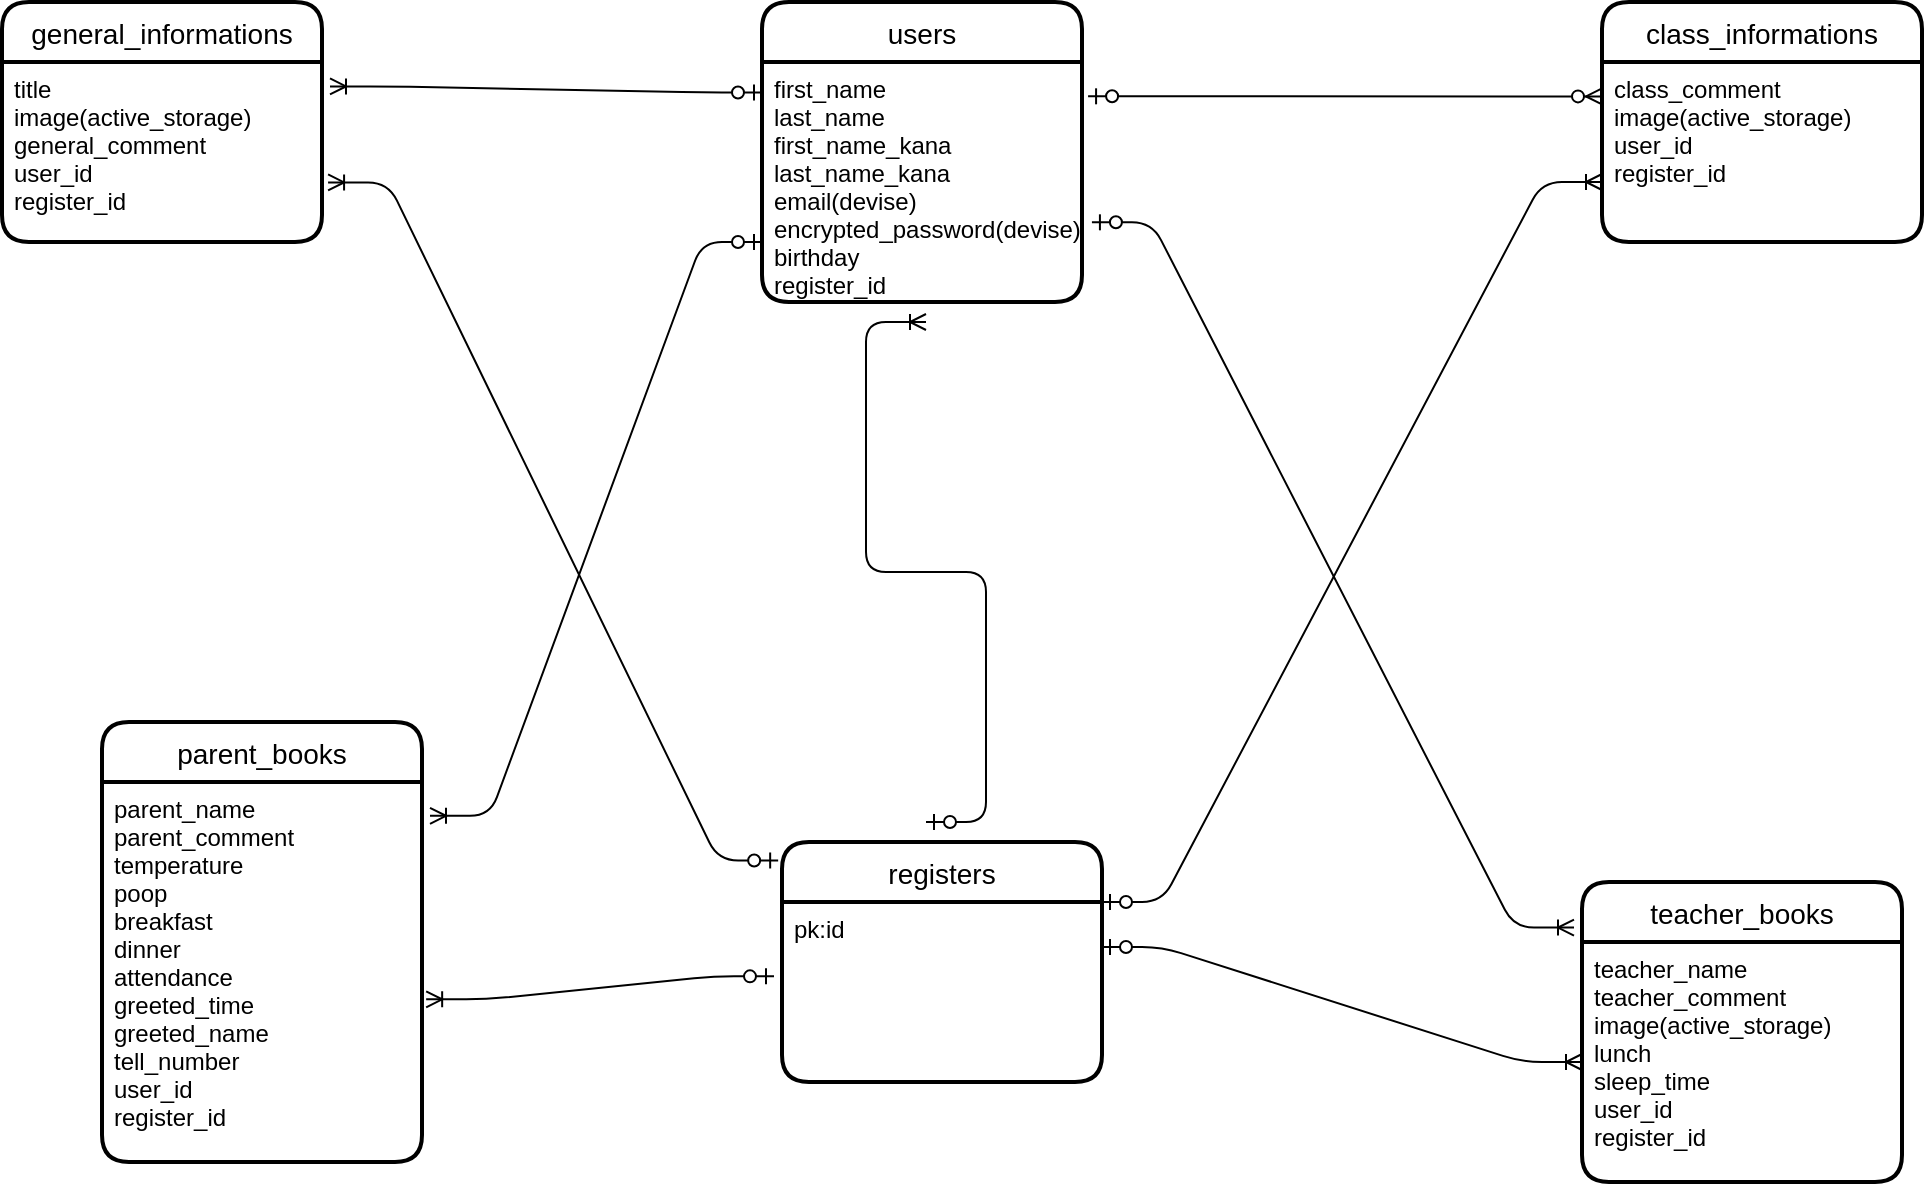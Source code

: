 <mxfile>
    <diagram id="ow9vEuK1xuUi988JZmgo" name="ページ1">
        <mxGraphModel dx="1257" dy="2029" grid="1" gridSize="10" guides="1" tooltips="1" connect="1" arrows="1" fold="1" page="1" pageScale="1" pageWidth="827" pageHeight="1169" math="0" shadow="0">
            <root>
                <mxCell id="0"/>
                <mxCell id="1" parent="0"/>
                <mxCell id="2" value="users" style="swimlane;childLayout=stackLayout;horizontal=1;startSize=30;horizontalStack=0;rounded=1;fontSize=14;fontStyle=0;strokeWidth=2;resizeParent=0;resizeLast=1;shadow=0;dashed=0;align=center;" parent="1" vertex="1">
                    <mxGeometry x="450" y="-300" width="160" height="150" as="geometry"/>
                </mxCell>
                <mxCell id="3" value="first_name&#10;last_name&#10;first_name_kana&#10;last_name_kana&#10;email(devise)&#10;encrypted_password(devise)&#10;birthday&#10;register_id" style="align=left;strokeColor=none;fillColor=none;spacingLeft=4;fontSize=12;verticalAlign=top;resizable=0;rotatable=0;part=1;" parent="2" vertex="1">
                    <mxGeometry y="30" width="160" height="120" as="geometry"/>
                </mxCell>
                <mxCell id="4" value="class_informations" style="swimlane;childLayout=stackLayout;horizontal=1;startSize=30;horizontalStack=0;rounded=1;fontSize=14;fontStyle=0;strokeWidth=2;resizeParent=0;resizeLast=1;shadow=0;dashed=0;align=center;" parent="1" vertex="1">
                    <mxGeometry x="870" y="-300" width="160" height="120" as="geometry"/>
                </mxCell>
                <mxCell id="5" value="class_comment&#10;image(active_storage)&#10;user_id&#10;register_id" style="align=left;strokeColor=none;fillColor=none;spacingLeft=4;fontSize=12;verticalAlign=top;resizable=0;rotatable=0;part=1;" parent="4" vertex="1">
                    <mxGeometry y="30" width="160" height="90" as="geometry"/>
                </mxCell>
                <mxCell id="6" value="general_informations" style="swimlane;childLayout=stackLayout;horizontal=1;startSize=30;horizontalStack=0;rounded=1;fontSize=14;fontStyle=0;strokeWidth=2;resizeParent=0;resizeLast=1;shadow=0;dashed=0;align=center;" parent="1" vertex="1">
                    <mxGeometry x="70" y="-300" width="160" height="120" as="geometry"/>
                </mxCell>
                <mxCell id="7" value="title&#10;image(active_storage)&#10;general_comment&#10;user_id&#10;register_id" style="align=left;strokeColor=none;fillColor=none;spacingLeft=4;fontSize=12;verticalAlign=top;resizable=0;rotatable=0;part=1;" parent="6" vertex="1">
                    <mxGeometry y="30" width="160" height="90" as="geometry"/>
                </mxCell>
                <mxCell id="8" value="parent_books" style="swimlane;childLayout=stackLayout;horizontal=1;startSize=30;horizontalStack=0;rounded=1;fontSize=14;fontStyle=0;strokeWidth=2;resizeParent=0;resizeLast=1;shadow=0;dashed=0;align=center;" parent="1" vertex="1">
                    <mxGeometry x="120" y="60" width="160" height="220" as="geometry"/>
                </mxCell>
                <mxCell id="9" value="parent_name&#10;parent_comment&#10;temperature&#10;poop&#10;breakfast&#10;dinner&#10;attendance&#10;greeted_time&#10;greeted_name&#10;tell_number&#10;user_id&#10;register_id" style="align=left;strokeColor=none;fillColor=none;spacingLeft=4;fontSize=12;verticalAlign=top;resizable=0;rotatable=0;part=1;" parent="8" vertex="1">
                    <mxGeometry y="30" width="160" height="190" as="geometry"/>
                </mxCell>
                <mxCell id="10" value="teacher_books" style="swimlane;childLayout=stackLayout;horizontal=1;startSize=30;horizontalStack=0;rounded=1;fontSize=14;fontStyle=0;strokeWidth=2;resizeParent=0;resizeLast=1;shadow=0;dashed=0;align=center;" parent="1" vertex="1">
                    <mxGeometry x="860" y="140" width="160" height="150" as="geometry"/>
                </mxCell>
                <mxCell id="11" value="teacher_name&#10;teacher_comment&#10;image(active_storage)&#10;lunch&#10;sleep_time&#10;user_id&#10;register_id" style="align=left;strokeColor=none;fillColor=none;spacingLeft=4;fontSize=12;verticalAlign=top;resizable=0;rotatable=0;part=1;" parent="10" vertex="1">
                    <mxGeometry y="30" width="160" height="120" as="geometry"/>
                </mxCell>
                <mxCell id="12" value="registers" style="swimlane;childLayout=stackLayout;horizontal=1;startSize=30;horizontalStack=0;rounded=1;fontSize=14;fontStyle=0;strokeWidth=2;resizeParent=0;resizeLast=1;shadow=0;dashed=0;align=center;" parent="1" vertex="1">
                    <mxGeometry x="460" y="120" width="160" height="120" as="geometry"/>
                </mxCell>
                <mxCell id="13" value="pk:id" style="align=left;strokeColor=none;fillColor=none;spacingLeft=4;fontSize=12;verticalAlign=top;resizable=0;rotatable=0;part=1;" parent="12" vertex="1">
                    <mxGeometry y="30" width="160" height="90" as="geometry"/>
                </mxCell>
                <mxCell id="Xw0-SUKqDhQXrIOrKUTT-13" value="" style="edgeStyle=entityRelationEdgeStyle;fontSize=12;html=1;endArrow=ERzeroToMany;startArrow=ERzeroToOne;exitX=1.019;exitY=0.143;exitDx=0;exitDy=0;entryX=0;entryY=0.191;entryDx=0;entryDy=0;exitPerimeter=0;entryPerimeter=0;" parent="1" source="3" target="5" edge="1">
                    <mxGeometry width="100" height="100" relative="1" as="geometry">
                        <mxPoint x="1075" y="-120" as="sourcePoint"/>
                        <mxPoint x="1130" y="-210" as="targetPoint"/>
                    </mxGeometry>
                </mxCell>
                <mxCell id="Xw0-SUKqDhQXrIOrKUTT-16" value="" style="edgeStyle=entityRelationEdgeStyle;fontSize=12;html=1;endArrow=ERoneToMany;startArrow=ERzeroToOne;exitX=0;exitY=0.127;exitDx=0;exitDy=0;entryX=1.025;entryY=0.136;entryDx=0;entryDy=0;entryPerimeter=0;exitPerimeter=0;" parent="1" source="3" target="7" edge="1">
                    <mxGeometry width="100" height="100" relative="1" as="geometry">
                        <mxPoint x="220" y="-160" as="sourcePoint"/>
                        <mxPoint x="310" y="-260" as="targetPoint"/>
                    </mxGeometry>
                </mxCell>
                <mxCell id="Xw0-SUKqDhQXrIOrKUTT-17" value="" style="edgeStyle=entityRelationEdgeStyle;fontSize=12;html=1;endArrow=ERoneToMany;startArrow=ERzeroToOne;exitX=0;exitY=0.75;exitDx=0;exitDy=0;entryX=1.025;entryY=0.089;entryDx=0;entryDy=0;entryPerimeter=0;" parent="1" source="3" target="9" edge="1">
                    <mxGeometry width="100" height="100" relative="1" as="geometry">
                        <mxPoint x="140" y="350" as="sourcePoint"/>
                        <mxPoint x="320" y="140" as="targetPoint"/>
                    </mxGeometry>
                </mxCell>
                <mxCell id="Xw0-SUKqDhQXrIOrKUTT-19" value="" style="edgeStyle=entityRelationEdgeStyle;fontSize=12;html=1;endArrow=ERoneToMany;startArrow=ERzeroToOne;entryX=-0.025;entryY=0.152;entryDx=0;entryDy=0;exitX=1.031;exitY=0.668;exitDx=0;exitDy=0;exitPerimeter=0;entryPerimeter=0;" parent="1" source="3" target="10" edge="1">
                    <mxGeometry width="100" height="100" relative="1" as="geometry">
                        <mxPoint x="680" y="30" as="sourcePoint"/>
                        <mxPoint x="780" y="-70" as="targetPoint"/>
                    </mxGeometry>
                </mxCell>
                <mxCell id="Xw0-SUKqDhQXrIOrKUTT-20" value="" style="edgeStyle=entityRelationEdgeStyle;fontSize=12;html=1;endArrow=ERoneToMany;startArrow=ERzeroToOne;entryX=1.013;entryY=0.572;entryDx=0;entryDy=0;entryPerimeter=0;exitX=-0.025;exitY=0.413;exitDx=0;exitDy=0;exitPerimeter=0;" parent="1" source="13" target="9" edge="1">
                    <mxGeometry width="100" height="100" relative="1" as="geometry">
                        <mxPoint x="430" y="250" as="sourcePoint"/>
                        <mxPoint x="530" y="150" as="targetPoint"/>
                    </mxGeometry>
                </mxCell>
                <mxCell id="Xw0-SUKqDhQXrIOrKUTT-21" value="" style="edgeStyle=entityRelationEdgeStyle;fontSize=12;html=1;endArrow=ERoneToMany;startArrow=ERzeroToOne;entryX=0;entryY=0.5;entryDx=0;entryDy=0;exitX=1;exitY=0.25;exitDx=0;exitDy=0;" parent="1" source="13" target="11" edge="1">
                    <mxGeometry width="100" height="100" relative="1" as="geometry">
                        <mxPoint x="620" y="80" as="sourcePoint"/>
                        <mxPoint x="720" y="-20" as="targetPoint"/>
                    </mxGeometry>
                </mxCell>
                <mxCell id="Xw0-SUKqDhQXrIOrKUTT-23" value="" style="edgeStyle=entityRelationEdgeStyle;fontSize=12;html=1;endArrow=ERoneToMany;startArrow=ERzeroToOne;" parent="1" edge="1">
                    <mxGeometry width="100" height="100" relative="1" as="geometry">
                        <mxPoint x="532" y="110" as="sourcePoint"/>
                        <mxPoint x="532" y="-140" as="targetPoint"/>
                    </mxGeometry>
                </mxCell>
                <mxCell id="Xw0-SUKqDhQXrIOrKUTT-27" value="" style="edgeStyle=entityRelationEdgeStyle;fontSize=12;html=1;endArrow=ERoneToMany;startArrow=ERzeroToOne;entryX=0;entryY=0.75;entryDx=0;entryDy=0;" parent="1" target="4" edge="1">
                    <mxGeometry width="100" height="100" relative="1" as="geometry">
                        <mxPoint x="620" y="150" as="sourcePoint"/>
                        <mxPoint x="720" y="50" as="targetPoint"/>
                    </mxGeometry>
                </mxCell>
                <mxCell id="Xw0-SUKqDhQXrIOrKUTT-28" value="" style="edgeStyle=entityRelationEdgeStyle;fontSize=12;html=1;endArrow=ERoneToMany;startArrow=ERzeroToOne;entryX=1.019;entryY=0.669;entryDx=0;entryDy=0;entryPerimeter=0;exitX=-0.012;exitY=0.077;exitDx=0;exitDy=0;exitPerimeter=0;" parent="1" source="12" target="7" edge="1">
                    <mxGeometry width="100" height="100" relative="1" as="geometry">
                        <mxPoint x="450" y="160" as="sourcePoint"/>
                        <mxPoint x="550" y="60" as="targetPoint"/>
                    </mxGeometry>
                </mxCell>
            </root>
        </mxGraphModel>
    </diagram>
    <diagram id="FzUJiUGST6o8CMUnqs-i" name="ページ2">
        <mxGraphModel dx="2084" dy="860" grid="1" gridSize="10" guides="1" tooltips="1" connect="1" arrows="1" fold="1" page="1" pageScale="1" pageWidth="827" pageHeight="1169" math="0" shadow="0">
            <root>
                <mxCell id="683ug9QWsK8Xo4PXzmN4-0"/>
                <mxCell id="683ug9QWsK8Xo4PXzmN4-1" parent="683ug9QWsK8Xo4PXzmN4-0"/>
                <mxCell id="683ug9QWsK8Xo4PXzmN4-2" value="クラス名簿" style="whiteSpace=wrap;html=1;align=center;" vertex="1" parent="683ug9QWsK8Xo4PXzmN4-1">
                    <mxGeometry x="340" y="350" width="100" height="40" as="geometry"/>
                </mxCell>
                <mxCell id="683ug9QWsK8Xo4PXzmN4-5" value="全体のお知らせ&lt;br&gt;一覧&lt;br&gt;（新規投稿・詳細）" style="whiteSpace=wrap;html=1;align=center;" vertex="1" parent="683ug9QWsK8Xo4PXzmN4-1">
                    <mxGeometry x="177" y="340" width="126" height="60" as="geometry"/>
                </mxCell>
                <mxCell id="683ug9QWsK8Xo4PXzmN4-8" value="サインイン/ログイン" style="whiteSpace=wrap;html=1;align=center;" vertex="1" parent="683ug9QWsK8Xo4PXzmN4-1">
                    <mxGeometry x="315" y="130" width="150" height="40" as="geometry"/>
                </mxCell>
                <mxCell id="683ug9QWsK8Xo4PXzmN4-9" value="親連絡帳&lt;br&gt;一覧&lt;br&gt;（新規・詳細）" style="whiteSpace=wrap;html=1;align=center;" vertex="1" parent="683ug9QWsK8Xo4PXzmN4-1">
                    <mxGeometry x="190" y="490" width="100" height="40" as="geometry"/>
                </mxCell>
                <mxCell id="683ug9QWsK8Xo4PXzmN4-10" value="先生連絡帳&lt;br&gt;一覧&lt;br&gt;（新規・詳細）" style="whiteSpace=wrap;html=1;align=center;" vertex="1" parent="683ug9QWsK8Xo4PXzmN4-1">
                    <mxGeometry x="480" y="490" width="100" height="40" as="geometry"/>
                </mxCell>
                <mxCell id="683ug9QWsK8Xo4PXzmN4-13" value="クラス出来事&lt;br&gt;一覧&lt;br&gt;（新規・詳細）" style="whiteSpace=wrap;html=1;align=center;" vertex="1" parent="683ug9QWsK8Xo4PXzmN4-1">
                    <mxGeometry x="480" y="350" width="100" height="40" as="geometry"/>
                </mxCell>
                <mxCell id="683ug9QWsK8Xo4PXzmN4-15" value="クラス出来事&lt;br&gt;詳細&lt;br&gt;（編集・削除）" style="whiteSpace=wrap;html=1;align=center;" vertex="1" parent="683ug9QWsK8Xo4PXzmN4-1">
                    <mxGeometry x="610" y="390" width="100" height="40" as="geometry"/>
                </mxCell>
                <mxCell id="683ug9QWsK8Xo4PXzmN4-17" value="クラス出来事&lt;br&gt;新規投稿" style="whiteSpace=wrap;html=1;align=center;" vertex="1" parent="683ug9QWsK8Xo4PXzmN4-1">
                    <mxGeometry x="610" y="330" width="100" height="40" as="geometry"/>
                </mxCell>
                <mxCell id="683ug9QWsK8Xo4PXzmN4-18" value="クラス出来事&lt;br&gt;編集" style="whiteSpace=wrap;html=1;align=center;" vertex="1" parent="683ug9QWsK8Xo4PXzmN4-1">
                    <mxGeometry x="750" y="390" width="100" height="40" as="geometry"/>
                </mxCell>
                <mxCell id="683ug9QWsK8Xo4PXzmN4-20" value="全体お知らせ&lt;br&gt;新規投稿" style="whiteSpace=wrap;html=1;align=center;" vertex="1" parent="683ug9QWsK8Xo4PXzmN4-1">
                    <mxGeometry x="20" y="310" width="100" height="40" as="geometry"/>
                </mxCell>
                <mxCell id="683ug9QWsK8Xo4PXzmN4-21" value="全体お知らせ&lt;br&gt;詳細&lt;br&gt;（編集・削除）" style="whiteSpace=wrap;html=1;align=center;" vertex="1" parent="683ug9QWsK8Xo4PXzmN4-1">
                    <mxGeometry x="20" y="380" width="100" height="40" as="geometry"/>
                </mxCell>
                <mxCell id="683ug9QWsK8Xo4PXzmN4-22" value="全体お知らせ&lt;br&gt;編集" style="whiteSpace=wrap;html=1;align=center;" vertex="1" parent="683ug9QWsK8Xo4PXzmN4-1">
                    <mxGeometry x="-140" y="380" width="100" height="40" as="geometry"/>
                </mxCell>
                <mxCell id="683ug9QWsK8Xo4PXzmN4-24" value="親連絡帳&lt;br&gt;新規投稿" style="whiteSpace=wrap;html=1;align=center;" vertex="1" parent="683ug9QWsK8Xo4PXzmN4-1">
                    <mxGeometry x="120" y="565" width="100" height="40" as="geometry"/>
                </mxCell>
                <mxCell id="683ug9QWsK8Xo4PXzmN4-25" value="親連絡帳&lt;br&gt;詳細&lt;br&gt;（編集・削除）" style="whiteSpace=wrap;html=1;align=center;" vertex="1" parent="683ug9QWsK8Xo4PXzmN4-1">
                    <mxGeometry x="270" y="565" width="100" height="40" as="geometry"/>
                </mxCell>
                <mxCell id="683ug9QWsK8Xo4PXzmN4-26" value="親連絡帳&lt;br&gt;編集" style="whiteSpace=wrap;html=1;align=center;" vertex="1" parent="683ug9QWsK8Xo4PXzmN4-1">
                    <mxGeometry x="270" y="650" width="100" height="40" as="geometry"/>
                </mxCell>
                <mxCell id="683ug9QWsK8Xo4PXzmN4-27" value="先生連絡帳&lt;br&gt;詳細&lt;br&gt;（編集・削除）" style="whiteSpace=wrap;html=1;align=center;" vertex="1" parent="683ug9QWsK8Xo4PXzmN4-1">
                    <mxGeometry x="550" y="565" width="100" height="40" as="geometry"/>
                </mxCell>
                <mxCell id="683ug9QWsK8Xo4PXzmN4-28" value="先生連絡帳&lt;br&gt;新規投稿" style="whiteSpace=wrap;html=1;align=center;" vertex="1" parent="683ug9QWsK8Xo4PXzmN4-1">
                    <mxGeometry x="430" y="565" width="100" height="40" as="geometry"/>
                </mxCell>
                <mxCell id="683ug9QWsK8Xo4PXzmN4-29" value="先生連絡帳&lt;br&gt;編集" style="whiteSpace=wrap;html=1;align=center;" vertex="1" parent="683ug9QWsK8Xo4PXzmN4-1">
                    <mxGeometry x="550" y="650" width="100" height="40" as="geometry"/>
                </mxCell>
                <mxCell id="683ug9QWsK8Xo4PXzmN4-33" value="" style="endArrow=classic;startArrow=classic;html=1;entryX=0.547;entryY=1.11;entryDx=0;entryDy=0;entryPerimeter=0;exitX=0.59;exitY=-0.09;exitDx=0;exitDy=0;exitPerimeter=0;" edge="1" parent="683ug9QWsK8Xo4PXzmN4-1" source="683ug9QWsK8Xo4PXzmN4-2" target="683ug9QWsK8Xo4PXzmN4-8">
                    <mxGeometry width="50" height="50" relative="1" as="geometry">
                        <mxPoint x="389" y="340" as="sourcePoint"/>
                        <mxPoint x="439" y="290" as="targetPoint"/>
                    </mxGeometry>
                </mxCell>
                <mxCell id="683ug9QWsK8Xo4PXzmN4-34" value="" style="endArrow=classic;startArrow=classic;html=1;entryX=1;entryY=0.5;entryDx=0;entryDy=0;exitX=0;exitY=0.5;exitDx=0;exitDy=0;" edge="1" parent="683ug9QWsK8Xo4PXzmN4-1" source="683ug9QWsK8Xo4PXzmN4-2" target="683ug9QWsK8Xo4PXzmN4-5">
                    <mxGeometry width="50" height="50" relative="1" as="geometry">
                        <mxPoint x="460" y="500" as="sourcePoint"/>
                        <mxPoint x="510" y="450" as="targetPoint"/>
                    </mxGeometry>
                </mxCell>
                <mxCell id="683ug9QWsK8Xo4PXzmN4-35" value="" style="endArrow=classic;startArrow=classic;html=1;exitX=1;exitY=0.5;exitDx=0;exitDy=0;" edge="1" parent="683ug9QWsK8Xo4PXzmN4-1" source="683ug9QWsK8Xo4PXzmN4-20">
                    <mxGeometry width="50" height="50" relative="1" as="geometry">
                        <mxPoint x="460" y="500" as="sourcePoint"/>
                        <mxPoint x="170" y="360" as="targetPoint"/>
                    </mxGeometry>
                </mxCell>
                <mxCell id="683ug9QWsK8Xo4PXzmN4-37" value="" style="endArrow=classic;startArrow=classic;html=1;exitX=1;exitY=0.5;exitDx=0;exitDy=0;" edge="1" parent="683ug9QWsK8Xo4PXzmN4-1" source="683ug9QWsK8Xo4PXzmN4-21">
                    <mxGeometry width="50" height="50" relative="1" as="geometry">
                        <mxPoint x="180" y="440" as="sourcePoint"/>
                        <mxPoint x="170" y="380" as="targetPoint"/>
                    </mxGeometry>
                </mxCell>
                <mxCell id="683ug9QWsK8Xo4PXzmN4-38" value="" style="endArrow=classic;html=1;exitX=0;exitY=0.5;exitDx=0;exitDy=0;entryX=1;entryY=0.5;entryDx=0;entryDy=0;" edge="1" parent="683ug9QWsK8Xo4PXzmN4-1" source="683ug9QWsK8Xo4PXzmN4-21" target="683ug9QWsK8Xo4PXzmN4-22">
                    <mxGeometry width="50" height="50" relative="1" as="geometry">
                        <mxPoint x="460" y="500" as="sourcePoint"/>
                        <mxPoint x="510" y="450" as="targetPoint"/>
                    </mxGeometry>
                </mxCell>
                <mxCell id="683ug9QWsK8Xo4PXzmN4-39" value="" style="endArrow=classic;startArrow=classic;html=1;entryX=1;entryY=0.5;entryDx=0;entryDy=0;exitX=0;exitY=0.5;exitDx=0;exitDy=0;" edge="1" parent="683ug9QWsK8Xo4PXzmN4-1" source="683ug9QWsK8Xo4PXzmN4-13" target="683ug9QWsK8Xo4PXzmN4-2">
                    <mxGeometry width="50" height="50" relative="1" as="geometry">
                        <mxPoint x="450" y="400" as="sourcePoint"/>
                        <mxPoint x="413" y="400" as="targetPoint"/>
                    </mxGeometry>
                </mxCell>
                <mxCell id="683ug9QWsK8Xo4PXzmN4-40" value="" style="endArrow=classic;startArrow=classic;html=1;entryX=1;entryY=0.5;entryDx=0;entryDy=0;exitX=0;exitY=0.5;exitDx=0;exitDy=0;" edge="1" parent="683ug9QWsK8Xo4PXzmN4-1" source="683ug9QWsK8Xo4PXzmN4-17" target="683ug9QWsK8Xo4PXzmN4-13">
                    <mxGeometry width="50" height="50" relative="1" as="geometry">
                        <mxPoint x="590" y="340" as="sourcePoint"/>
                        <mxPoint x="553" y="340" as="targetPoint"/>
                    </mxGeometry>
                </mxCell>
                <mxCell id="683ug9QWsK8Xo4PXzmN4-41" value="" style="endArrow=classic;startArrow=classic;html=1;entryX=1;entryY=0.75;entryDx=0;entryDy=0;exitX=0;exitY=0.5;exitDx=0;exitDy=0;" edge="1" parent="683ug9QWsK8Xo4PXzmN4-1" source="683ug9QWsK8Xo4PXzmN4-15" target="683ug9QWsK8Xo4PXzmN4-13">
                    <mxGeometry width="50" height="50" relative="1" as="geometry">
                        <mxPoint x="580" y="410" as="sourcePoint"/>
                        <mxPoint x="543" y="410" as="targetPoint"/>
                    </mxGeometry>
                </mxCell>
                <mxCell id="683ug9QWsK8Xo4PXzmN4-42" value="" style="endArrow=classic;html=1;exitX=1;exitY=0.5;exitDx=0;exitDy=0;entryX=0;entryY=0.5;entryDx=0;entryDy=0;" edge="1" parent="683ug9QWsK8Xo4PXzmN4-1" source="683ug9QWsK8Xo4PXzmN4-15" target="683ug9QWsK8Xo4PXzmN4-18">
                    <mxGeometry width="50" height="50" relative="1" as="geometry">
                        <mxPoint x="710" y="480" as="sourcePoint"/>
                        <mxPoint x="650" y="480" as="targetPoint"/>
                    </mxGeometry>
                </mxCell>
                <mxCell id="683ug9QWsK8Xo4PXzmN4-43" value="" style="endArrow=classic;startArrow=classic;html=1;entryX=0.5;entryY=1;entryDx=0;entryDy=0;exitX=1;exitY=0;exitDx=0;exitDy=0;" edge="1" parent="683ug9QWsK8Xo4PXzmN4-1" source="683ug9QWsK8Xo4PXzmN4-9" target="683ug9QWsK8Xo4PXzmN4-2">
                    <mxGeometry width="50" height="50" relative="1" as="geometry">
                        <mxPoint x="320" y="480" as="sourcePoint"/>
                        <mxPoint x="318.05" y="308" as="targetPoint"/>
                    </mxGeometry>
                </mxCell>
                <mxCell id="683ug9QWsK8Xo4PXzmN4-44" value="" style="endArrow=classic;startArrow=classic;html=1;" edge="1" parent="683ug9QWsK8Xo4PXzmN4-1">
                    <mxGeometry width="50" height="50" relative="1" as="geometry">
                        <mxPoint x="500" y="480" as="sourcePoint"/>
                        <mxPoint x="410" y="400" as="targetPoint"/>
                    </mxGeometry>
                </mxCell>
                <mxCell id="683ug9QWsK8Xo4PXzmN4-45" value="" style="endArrow=classic;startArrow=classic;html=1;exitX=0.5;exitY=0;exitDx=0;exitDy=0;entryX=0.33;entryY=1.06;entryDx=0;entryDy=0;entryPerimeter=0;" edge="1" parent="683ug9QWsK8Xo4PXzmN4-1" source="683ug9QWsK8Xo4PXzmN4-24" target="683ug9QWsK8Xo4PXzmN4-9">
                    <mxGeometry width="50" height="50" relative="1" as="geometry">
                        <mxPoint x="220" y="580" as="sourcePoint"/>
                        <mxPoint x="230" y="540" as="targetPoint"/>
                    </mxGeometry>
                </mxCell>
                <mxCell id="683ug9QWsK8Xo4PXzmN4-46" value="" style="endArrow=classic;html=1;exitX=0.5;exitY=1;exitDx=0;exitDy=0;" edge="1" parent="683ug9QWsK8Xo4PXzmN4-1" source="683ug9QWsK8Xo4PXzmN4-22">
                    <mxGeometry width="50" height="50" relative="1" as="geometry">
                        <mxPoint x="-70" y="480" as="sourcePoint"/>
                        <mxPoint x="210" y="410" as="targetPoint"/>
                        <Array as="points">
                            <mxPoint x="-90" y="490"/>
                            <mxPoint x="100" y="490"/>
                        </Array>
                    </mxGeometry>
                </mxCell>
                <mxCell id="683ug9QWsK8Xo4PXzmN4-48" value="" style="endArrow=classic;startArrow=classic;html=1;entryX=0.63;entryY=1.085;entryDx=0;entryDy=0;entryPerimeter=0;" edge="1" parent="683ug9QWsK8Xo4PXzmN4-1" target="683ug9QWsK8Xo4PXzmN4-9">
                    <mxGeometry width="50" height="50" relative="1" as="geometry">
                        <mxPoint x="320" y="560" as="sourcePoint"/>
                        <mxPoint x="313" y="507.4" as="targetPoint"/>
                    </mxGeometry>
                </mxCell>
                <mxCell id="683ug9QWsK8Xo4PXzmN4-49" value="" style="endArrow=classic;html=1;exitX=0.5;exitY=1;exitDx=0;exitDy=0;entryX=0.5;entryY=0;entryDx=0;entryDy=0;" edge="1" parent="683ug9QWsK8Xo4PXzmN4-1" source="683ug9QWsK8Xo4PXzmN4-25" target="683ug9QWsK8Xo4PXzmN4-26">
                    <mxGeometry width="50" height="50" relative="1" as="geometry">
                        <mxPoint x="220" y="710" as="sourcePoint"/>
                        <mxPoint x="160" y="710" as="targetPoint"/>
                    </mxGeometry>
                </mxCell>
                <mxCell id="683ug9QWsK8Xo4PXzmN4-50" value="" style="endArrow=classic;html=1;exitX=1;exitY=0.5;exitDx=0;exitDy=0;entryX=1;entryY=0.5;entryDx=0;entryDy=0;" edge="1" parent="683ug9QWsK8Xo4PXzmN4-1" source="683ug9QWsK8Xo4PXzmN4-26" target="683ug9QWsK8Xo4PXzmN4-9">
                    <mxGeometry width="50" height="50" relative="1" as="geometry">
                        <mxPoint x="300" y="750" as="sourcePoint"/>
                        <mxPoint x="300" y="510" as="targetPoint"/>
                        <Array as="points">
                            <mxPoint x="390" y="570"/>
                        </Array>
                    </mxGeometry>
                </mxCell>
                <mxCell id="683ug9QWsK8Xo4PXzmN4-51" value="" style="endArrow=classic;html=1;exitX=0.5;exitY=1;exitDx=0;exitDy=0;" edge="1" parent="683ug9QWsK8Xo4PXzmN4-1" source="683ug9QWsK8Xo4PXzmN4-18">
                    <mxGeometry width="50" height="50" relative="1" as="geometry">
                        <mxPoint x="800" y="460" as="sourcePoint"/>
                        <mxPoint x="520" y="400" as="targetPoint"/>
                        <Array as="points">
                            <mxPoint x="750" y="480"/>
                            <mxPoint x="600" y="480"/>
                        </Array>
                    </mxGeometry>
                </mxCell>
                <mxCell id="683ug9QWsK8Xo4PXzmN4-52" value="" style="endArrow=classic;startArrow=classic;html=1;" edge="1" parent="683ug9QWsK8Xo4PXzmN4-1">
                    <mxGeometry width="50" height="50" relative="1" as="geometry">
                        <mxPoint x="590" y="560" as="sourcePoint"/>
                        <mxPoint x="550" y="540" as="targetPoint"/>
                    </mxGeometry>
                </mxCell>
                <mxCell id="683ug9QWsK8Xo4PXzmN4-53" value="" style="endArrow=classic;startArrow=classic;html=1;entryX=0.5;entryY=0;entryDx=0;entryDy=0;exitX=0.25;exitY=1;exitDx=0;exitDy=0;" edge="1" parent="683ug9QWsK8Xo4PXzmN4-1" source="683ug9QWsK8Xo4PXzmN4-10" target="683ug9QWsK8Xo4PXzmN4-28">
                    <mxGeometry width="50" height="50" relative="1" as="geometry">
                        <mxPoint x="480" y="790" as="sourcePoint"/>
                        <mxPoint x="413" y="763.4" as="targetPoint"/>
                    </mxGeometry>
                </mxCell>
                <mxCell id="683ug9QWsK8Xo4PXzmN4-54" value="" style="endArrow=classic;startArrow=classic;html=1;exitX=0.5;exitY=0;exitDx=0;exitDy=0;" edge="1" parent="683ug9QWsK8Xo4PXzmN4-1" source="683ug9QWsK8Xo4PXzmN4-29">
                    <mxGeometry width="50" height="50" relative="1" as="geometry">
                        <mxPoint x="580" y="610" as="sourcePoint"/>
                        <mxPoint x="600" y="610" as="targetPoint"/>
                    </mxGeometry>
                </mxCell>
                <mxCell id="683ug9QWsK8Xo4PXzmN4-55" value="" style="endArrow=classic;html=1;exitX=1;exitY=0.5;exitDx=0;exitDy=0;entryX=1;entryY=0.5;entryDx=0;entryDy=0;" edge="1" parent="683ug9QWsK8Xo4PXzmN4-1" source="683ug9QWsK8Xo4PXzmN4-29" target="683ug9QWsK8Xo4PXzmN4-10">
                    <mxGeometry width="50" height="50" relative="1" as="geometry">
                        <mxPoint x="460" y="500" as="sourcePoint"/>
                        <mxPoint x="510" y="450" as="targetPoint"/>
                        <Array as="points">
                            <mxPoint x="720" y="620"/>
                            <mxPoint x="680" y="520"/>
                        </Array>
                    </mxGeometry>
                </mxCell>
            </root>
        </mxGraphModel>
    </diagram>
</mxfile>
